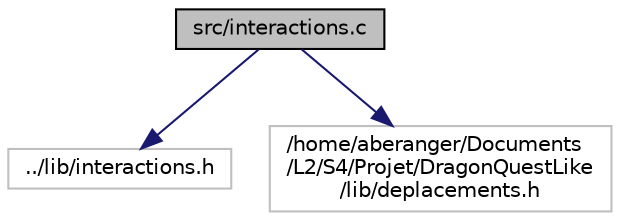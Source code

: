 digraph "src/interactions.c"
{
 // LATEX_PDF_SIZE
  edge [fontname="Helvetica",fontsize="10",labelfontname="Helvetica",labelfontsize="10"];
  node [fontname="Helvetica",fontsize="10",shape=record];
  Node1 [label="src/interactions.c",height=0.2,width=0.4,color="black", fillcolor="grey75", style="filled", fontcolor="black",tooltip="gestion des interactions du joueur avec les entités"];
  Node1 -> Node2 [color="midnightblue",fontsize="10",style="solid",fontname="Helvetica"];
  Node2 [label="../lib/interactions.h",height=0.2,width=0.4,color="grey75", fillcolor="white", style="filled",tooltip=" "];
  Node1 -> Node3 [color="midnightblue",fontsize="10",style="solid",fontname="Helvetica"];
  Node3 [label="/home/aberanger/Documents\l/L2/S4/Projet/DragonQuestLike\l/lib/deplacements.h",height=0.2,width=0.4,color="grey75", fillcolor="white", style="filled",tooltip=" "];
}
